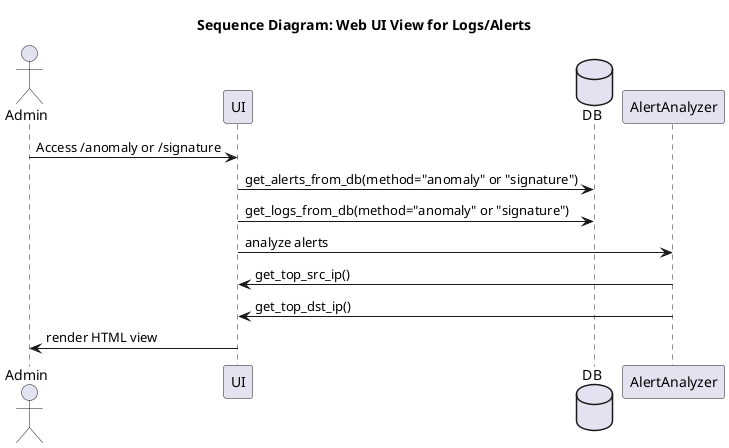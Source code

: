 @startuml sequence_diagram
title Sequence Diagram: Web UI View for Logs/Alerts

actor Admin
participant UI
database DB
participant AlertAnalyzer

Admin -> UI : Access /anomaly or /signature
UI -> DB : get_alerts_from_db(method="anomaly" or "signature")
UI -> DB : get_logs_from_db(method="anomaly" or "signature")
UI -> AlertAnalyzer : analyze alerts
AlertAnalyzer -> UI : get_top_src_ip()
AlertAnalyzer -> UI : get_top_dst_ip()
UI -> Admin : render HTML view
@enduml
